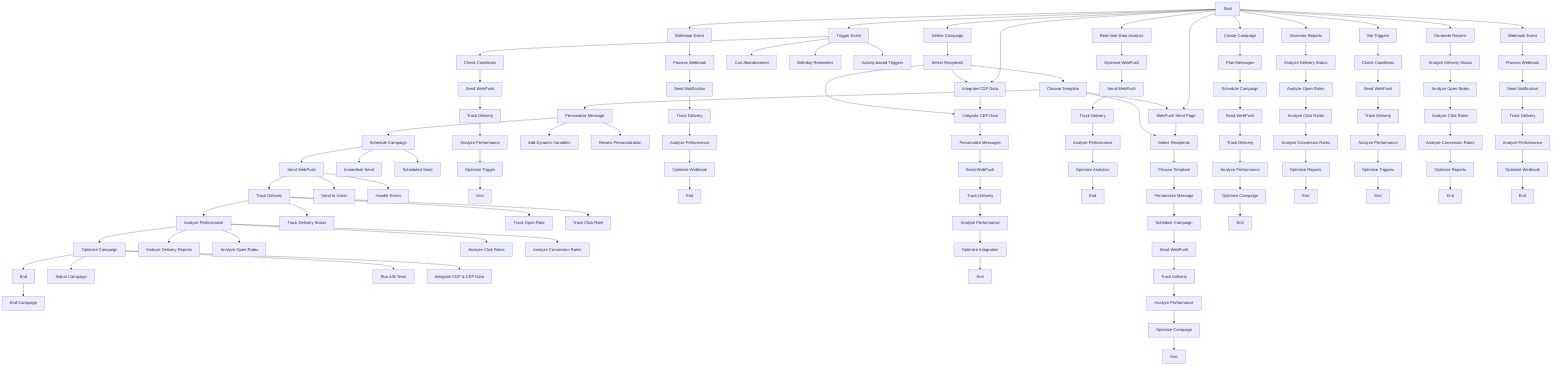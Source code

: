 graph TD
    A[Start] --> B[Define Campaign]
    B --> C[Select Recipients]
    C --> D[Choose Template]
    D --> E[Personalize Message]
    E --> F[Schedule Campaign]
    F --> G[Send WebPush]
    G --> H[Track Delivery]
    H --> I[Analyze Performance]
    I --> J[Optimize Campaign]
    J --> K[End]

    C --> C1[All Users]
    C --> C2[Specific Segments]

    D --> D1[Predefined Templates]
    D --> D2[Custom Templates]

    E --> E1[Add Dynamic Variables]
    E --> E2[Review Personalization]

    F --> F1[Immediate Send]
    F --> F2[Scheduled Send]

    G --> G1[Send to Users]
    G --> G2[Handle Errors]

    H --> H1[Track Delivery Status]
    H --> H2[Track Open Rate]
    H --> H3[Track Click Rate]

    I --> I1[Analyze Delivery Reports]
    I --> I2[Analyze Open Rates]
    I --> I3[Analyze Click Rates]
    I --> I4[Analyze Conversion Rates]

    J --> J1[Adjust Campaign]
    J --> J2[Run A/B Tests]
    J --> J3[Integrate CDP & CEP Data]

    K --> L[End Campaign]

    %% Trigger-based WebPush
    A --> T1[Trigger Event]
    T1 --> T2[Check Conditions]
    T2 --> T3[Send WebPush]
    T3 --> T4[Track Delivery]
    T4 --> T5[Analyze Performance]
    T5 --> T6[Optimize Trigger]
    T6 --> T7[End]

    T1 --> T11[Cart Abandonment]
    T1 --> T12[Birthday Reminders]
    T1 --> T13[Activity-based Triggers]

    %% Webhook Integration
    A --> W1[Webhook Event]
    W1 --> W2[Process Webhook]
    W2 --> W3[Send Notification]
    W3 --> W4[Track Delivery]
    W4 --> W5[Analyze Performance]
    W5 --> W6[Optimize Webhook]
    W6 --> W7[End]

    %% CDP & CEP Integration
    A --> C1[Integrate CDP Data]
    C1 --> C2[Integrate CEP Data]
    C2 --> C3[Personalize Messages]
    C3 --> C4[Send WebPush]
    C4 --> C5[Track Delivery]
    C5 --> C6[Analyze Performance]
    C6 --> C7[Optimize Integration]
    C7 --> C8[End]

    %% Real-time Analytics
    A --> R1[Real-time Data Analysis]
    R1 --> R2[Optimize WebPush]
    R2 --> R3[Send WebPush]
    R3 --> R4[Track Delivery]
    R4 --> R5[Analyze Performance]
    R5 --> R6[Optimize Analytics]
    R6 --> R7[End]

    %% Dashboard Components
    A --> D1[WebPush Send Page]
    D1 --> D2[Select Recipients]
    D2 --> D3[Choose Template]
    D3 --> D4[Personalize Message]
    D4 --> D5[Schedule Campaign]
    D5 --> D6[Send WebPush]
    D6 --> D7[Track Delivery]
    D7 --> D8[Analyze Performance]
    D8 --> D9[Optimize Campaign]
    D9 --> D10[End]

    %% Campaign Management
    A --> CM1[Create Campaign]
    CM1 --> CM2[Plan Messages]
    CM2 --> CM3[Schedule Campaign]
    CM3 --> CM4[Send WebPush]
    CM4 --> CM5[Track Delivery]
    CM5 --> CM6[Analyze Performance]
    CM6 --> CM7[Optimize Campaign]
    CM7 --> CM8[End]

    %% Delivery Reports & Analytics
    A --> DR1[Generate Reports]
    DR1 --> DR2[Analyze Delivery Status]
    DR2 --> DR3[Analyze Open Rates]
    DR3 --> DR4[Analyze Click Rates]
    DR4 --> DR5[Analyze Conversion Rates]
    DR5 --> DR6[Optimize Reports]
    DR6 --> DR7[End]

    %% Automation & Triggers
    A --> AT1[Set Triggers]
    AT1 --> AT2[Check Conditions]
    AT2 --> AT3[Send WebPush]
    AT3 --> AT4[Track Delivery]
    AT4 --> AT5[Analyze Performance]
    AT5 --> AT6[Optimize Triggers]
    AT6 --> AT7[End]

    %% Delivery Reports & Analytics Module
    A --> DRM1[Generate Reports]
    DRM1 --> DRM2[Analyze Delivery Status]
    DRM2 --> DRM3[Analyze Open Rates]
    DRM3 --> DRM4[Analyze Click Rates]
    DRM4 --> DRM5[Analyze Conversion Rates]
    DRM5 --> DRM6[Optimize Reports]
    DRM6 --> DRM7[End]

    %% Webhook Integration
    A --> WI1[Webhook Event]
    WI1 --> WI2[Process Webhook]
    WI2 --> WI3[Send Notification]
    WI3 --> WI4[Track Delivery]
    WI4 --> WI5[Analyze Performance]
    WI5 --> WI6[Optimize Webhook]
    WI6 --> WI7[End]